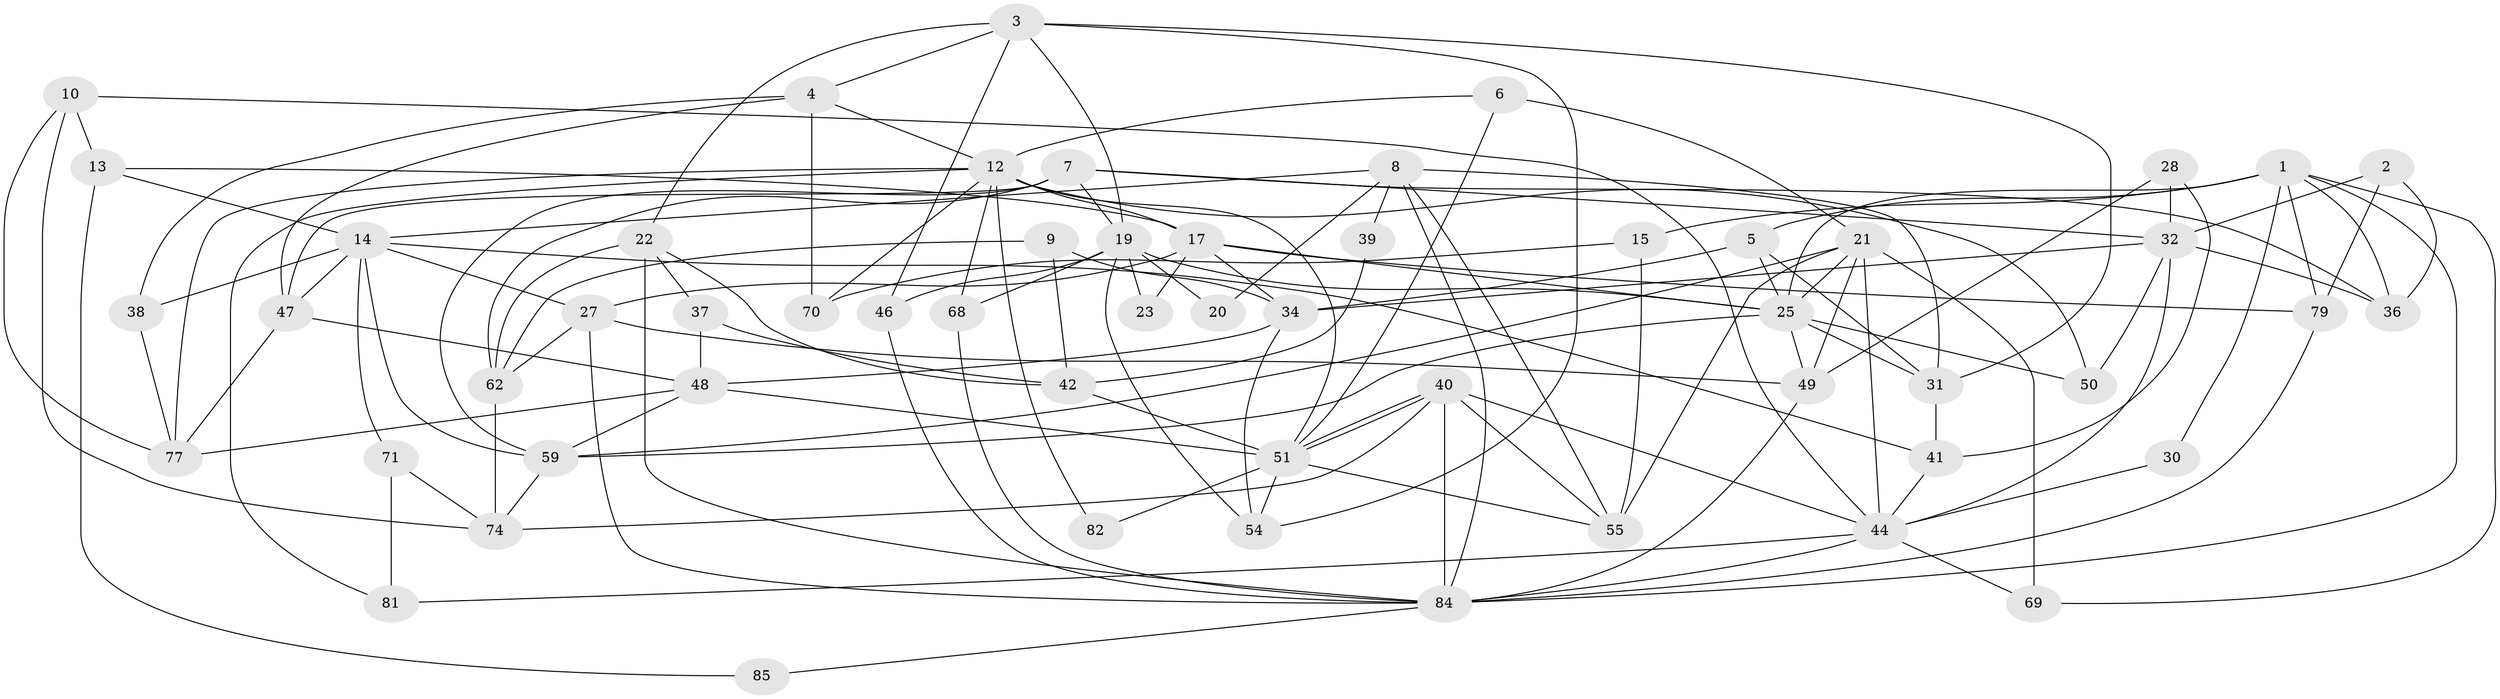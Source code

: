 // original degree distribution, {3: 0.32558139534883723, 4: 0.32558139534883723, 5: 0.12790697674418605, 2: 0.08139534883720931, 9: 0.011627906976744186, 6: 0.08139534883720931, 7: 0.046511627906976744}
// Generated by graph-tools (version 1.1) at 2025/11/02/27/25 16:11:17]
// undirected, 56 vertices, 136 edges
graph export_dot {
graph [start="1"]
  node [color=gray90,style=filled];
  1 [super="+60"];
  2 [super="+26"];
  3 [super="+18"];
  4 [super="+56"];
  5 [super="+33"];
  6 [super="+11"];
  7 [super="+83"];
  8 [super="+24"];
  9;
  10;
  12 [super="+16"];
  13;
  14 [super="+29"];
  15;
  17 [super="+35"];
  19 [super="+67"];
  20;
  21 [super="+45"];
  22;
  23;
  25 [super="+63"];
  27;
  28;
  30;
  31 [super="+52"];
  32 [super="+53"];
  34 [super="+64"];
  36;
  37;
  38 [super="+58"];
  39;
  40 [super="+43"];
  41 [super="+57"];
  42 [super="+76"];
  44 [super="+61"];
  46;
  47 [super="+80"];
  48 [super="+75"];
  49 [super="+65"];
  50;
  51 [super="+73"];
  54;
  55;
  59 [super="+72"];
  62 [super="+66"];
  68;
  69;
  70;
  71;
  74 [super="+78"];
  77;
  79;
  81;
  82;
  84 [super="+86"];
  85;
  1 -- 79;
  1 -- 36;
  1 -- 5;
  1 -- 69;
  1 -- 30;
  1 -- 15;
  1 -- 84;
  1 -- 25;
  2 -- 36;
  2 -- 32 [weight=2];
  2 -- 79;
  3 -- 19;
  3 -- 31;
  3 -- 4;
  3 -- 54;
  3 -- 46;
  3 -- 22;
  4 -- 47;
  4 -- 70;
  4 -- 12;
  4 -- 38;
  5 -- 25;
  5 -- 34;
  5 -- 31;
  6 -- 12;
  6 -- 51;
  6 -- 21;
  7 -- 32;
  7 -- 19;
  7 -- 36;
  7 -- 62;
  7 -- 59;
  7 -- 47;
  8 -- 55;
  8 -- 84;
  8 -- 31;
  8 -- 20;
  8 -- 14;
  8 -- 39;
  9 -- 62;
  9 -- 42;
  9 -- 34;
  10 -- 77;
  10 -- 13;
  10 -- 74;
  10 -- 44;
  12 -- 50;
  12 -- 70;
  12 -- 77;
  12 -- 81;
  12 -- 82;
  12 -- 17 [weight=2];
  12 -- 51;
  12 -- 68;
  13 -- 85;
  13 -- 14;
  13 -- 17;
  14 -- 27;
  14 -- 38;
  14 -- 47 [weight=2];
  14 -- 71;
  14 -- 59;
  14 -- 41;
  15 -- 55;
  15 -- 70;
  17 -- 34;
  17 -- 23;
  17 -- 79;
  17 -- 25;
  17 -- 27;
  19 -- 20;
  19 -- 23;
  19 -- 68;
  19 -- 54;
  19 -- 46;
  19 -- 25;
  21 -- 55;
  21 -- 59;
  21 -- 69;
  21 -- 25;
  21 -- 49;
  21 -- 44;
  22 -- 37;
  22 -- 42;
  22 -- 84;
  22 -- 62;
  25 -- 31;
  25 -- 50;
  25 -- 59;
  25 -- 49;
  27 -- 62;
  27 -- 49;
  27 -- 84;
  28 -- 49;
  28 -- 32;
  28 -- 41;
  30 -- 44;
  31 -- 41;
  32 -- 36;
  32 -- 50;
  32 -- 34;
  32 -- 44;
  34 -- 48;
  34 -- 54;
  37 -- 48;
  37 -- 42;
  38 -- 77;
  39 -- 42;
  40 -- 44;
  40 -- 51;
  40 -- 51;
  40 -- 74;
  40 -- 55;
  40 -- 84;
  41 -- 44;
  42 -- 51 [weight=2];
  44 -- 69;
  44 -- 81;
  44 -- 84;
  46 -- 84;
  47 -- 48;
  47 -- 77;
  48 -- 77;
  48 -- 59;
  48 -- 51;
  49 -- 84;
  51 -- 82;
  51 -- 55;
  51 -- 54;
  59 -- 74;
  62 -- 74;
  68 -- 84;
  71 -- 81;
  71 -- 74;
  79 -- 84;
  84 -- 85;
}
